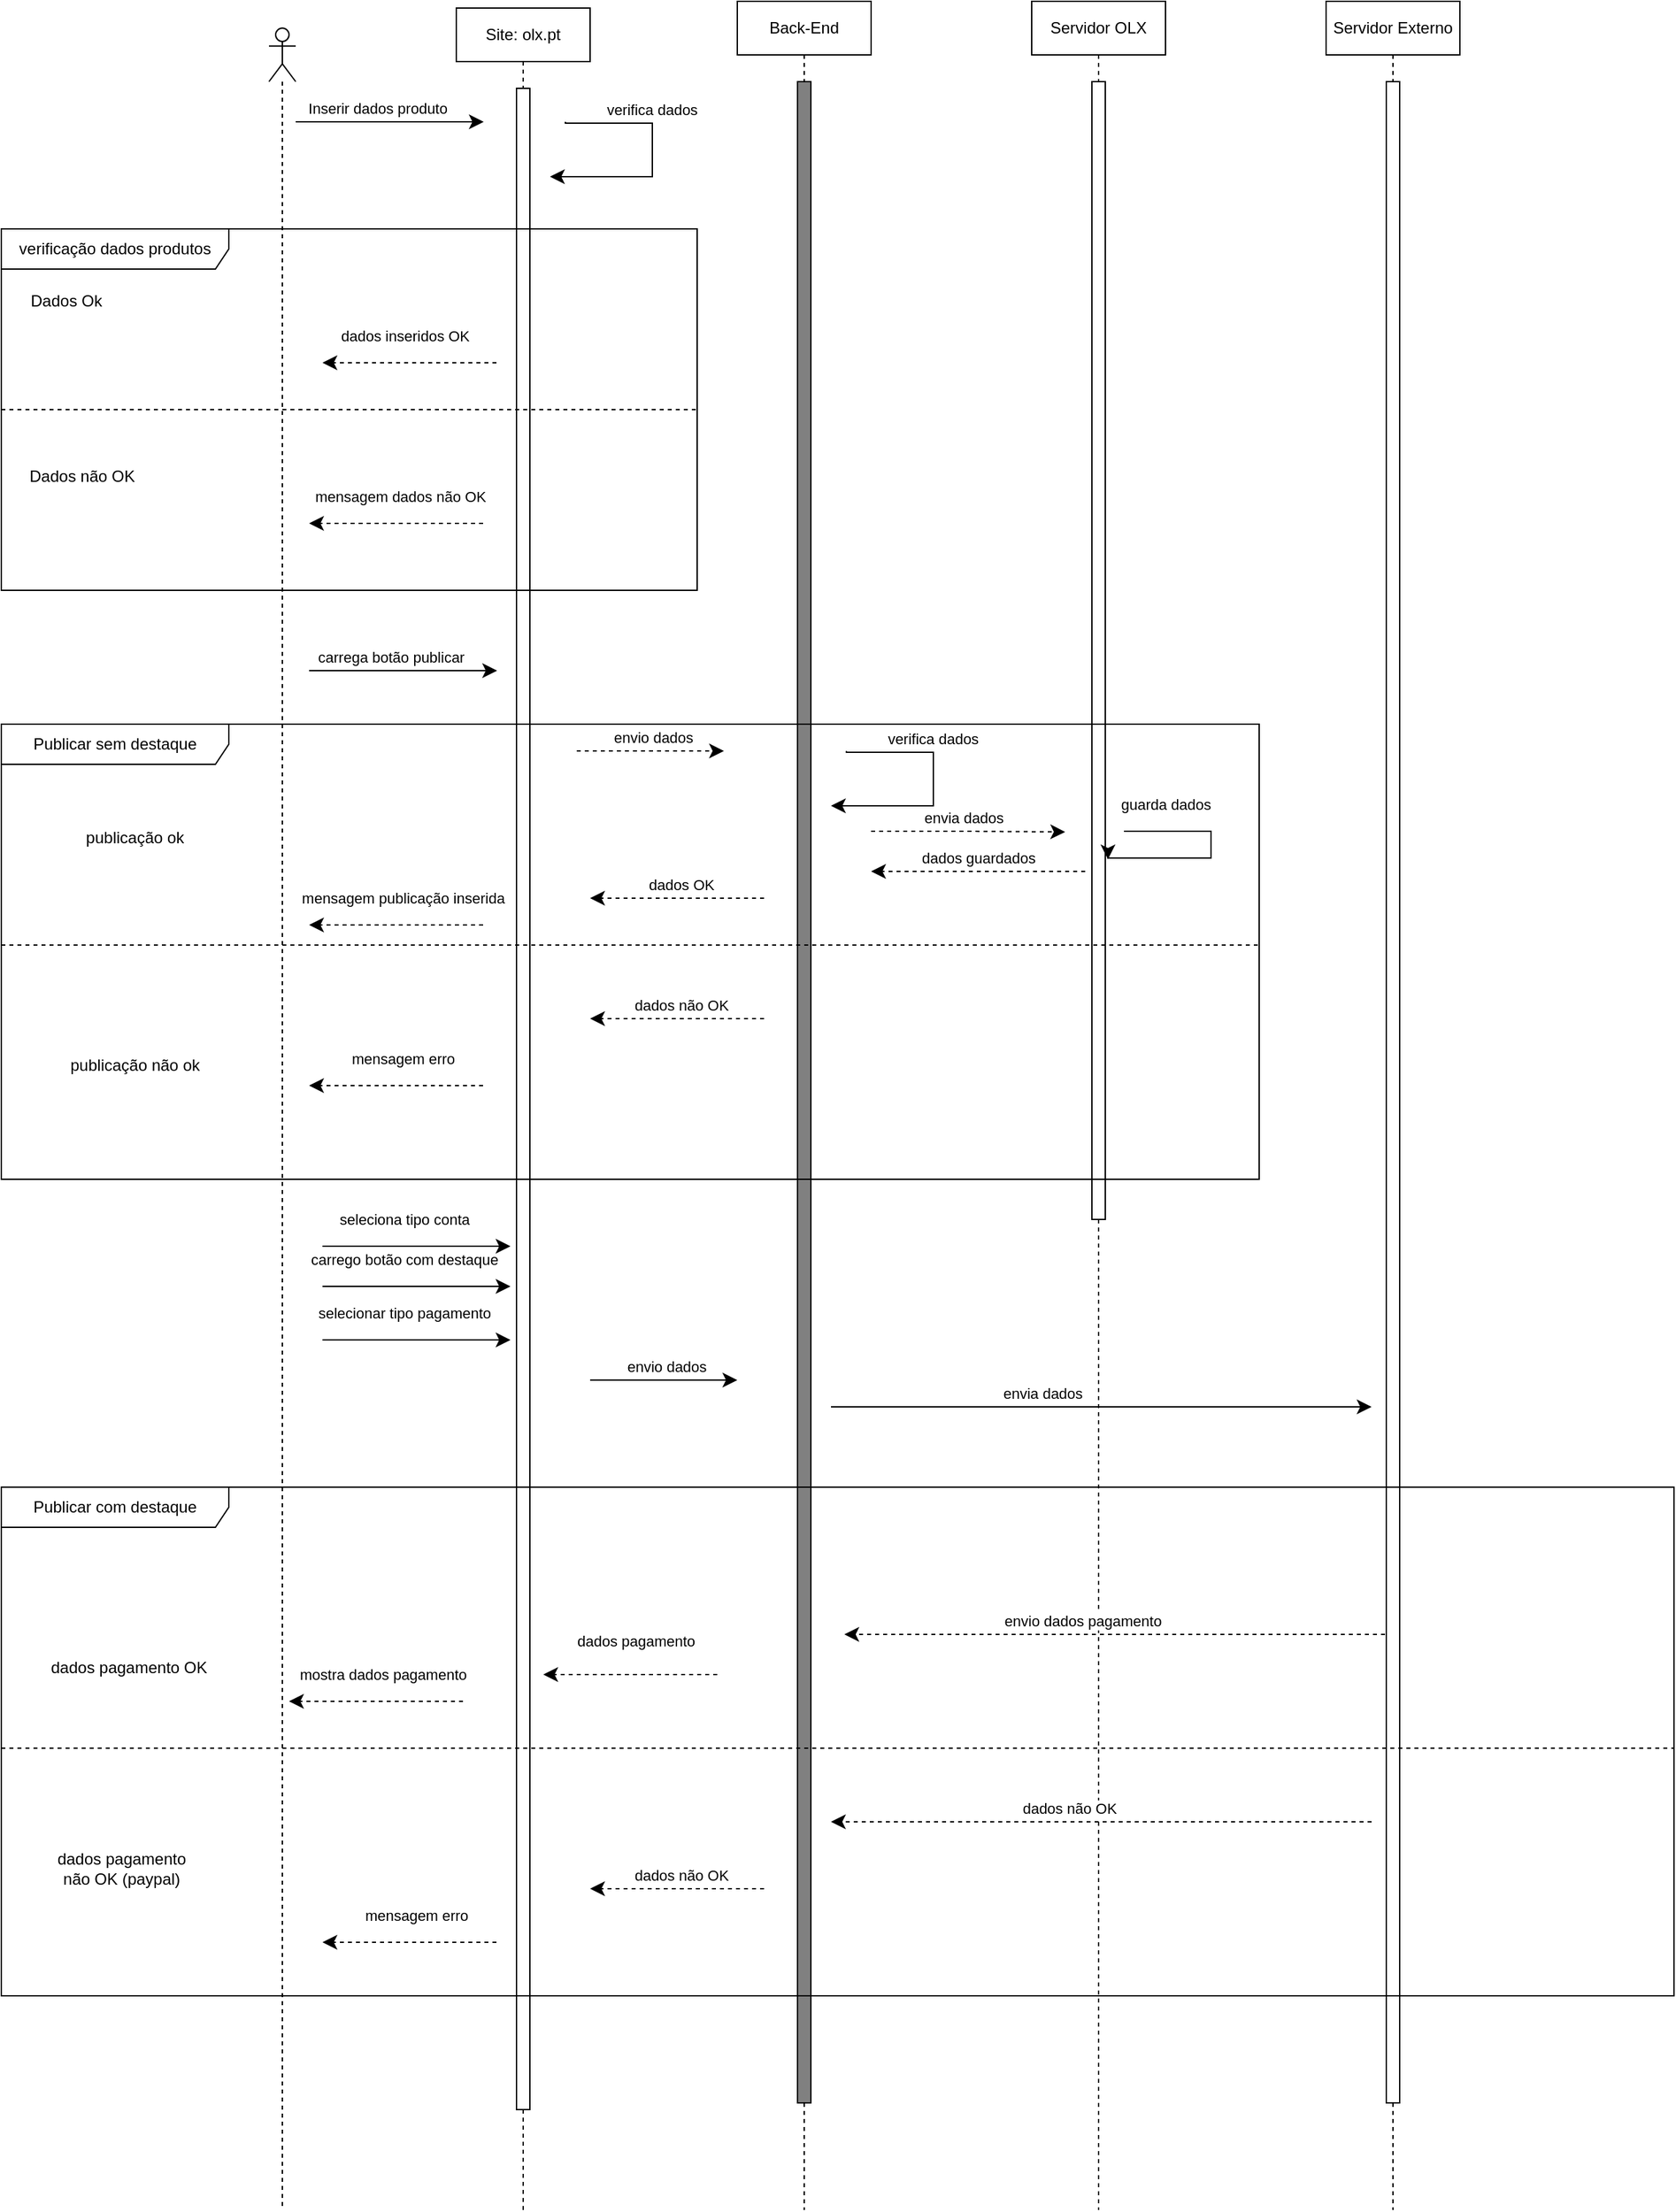 <mxfile version="22.1.21" type="device">
  <diagram name="Página-1" id="Lac5xdruxCOQRcGzFFcc">
    <mxGraphModel dx="1434" dy="761" grid="1" gridSize="10" guides="1" tooltips="1" connect="1" arrows="1" fold="1" page="1" pageScale="1" pageWidth="827" pageHeight="1169" math="0" shadow="0">
      <root>
        <mxCell id="0" />
        <mxCell id="1" parent="0" />
        <mxCell id="zl-BVNV_Rd2z-lB_r9PP-1" value="" style="shape=umlLifeline;perimeter=lifelinePerimeter;whiteSpace=wrap;html=1;container=1;dropTarget=0;collapsible=0;recursiveResize=0;outlineConnect=0;portConstraint=eastwest;newEdgeStyle={&quot;curved&quot;:0,&quot;rounded&quot;:0};participant=umlActor;" parent="1" vertex="1">
          <mxGeometry x="200" y="50" width="20" height="1630" as="geometry" />
        </mxCell>
        <mxCell id="zl-BVNV_Rd2z-lB_r9PP-4" value="Site: olx.pt" style="shape=umlLifeline;perimeter=lifelinePerimeter;whiteSpace=wrap;html=1;container=1;dropTarget=0;collapsible=0;recursiveResize=0;outlineConnect=0;portConstraint=eastwest;newEdgeStyle={&quot;edgeStyle&quot;:&quot;elbowEdgeStyle&quot;,&quot;elbow&quot;:&quot;vertical&quot;,&quot;curved&quot;:0,&quot;rounded&quot;:0};" parent="1" vertex="1">
          <mxGeometry x="340" y="35" width="100" height="1645" as="geometry" />
        </mxCell>
        <mxCell id="zl-BVNV_Rd2z-lB_r9PP-5" value="" style="html=1;points=[[0,0,0,0,5],[0,1,0,0,-5],[1,0,0,0,5],[1,1,0,0,-5]];perimeter=orthogonalPerimeter;outlineConnect=0;targetShapes=umlLifeline;portConstraint=eastwest;newEdgeStyle={&quot;curved&quot;:0,&quot;rounded&quot;:0};" parent="zl-BVNV_Rd2z-lB_r9PP-4" vertex="1">
          <mxGeometry x="45" y="60" width="10" height="1510" as="geometry" />
        </mxCell>
        <mxCell id="zl-BVNV_Rd2z-lB_r9PP-8" value="Servidor OLX" style="shape=umlLifeline;perimeter=lifelinePerimeter;whiteSpace=wrap;html=1;container=1;dropTarget=0;collapsible=0;recursiveResize=0;outlineConnect=0;portConstraint=eastwest;newEdgeStyle={&quot;edgeStyle&quot;:&quot;elbowEdgeStyle&quot;,&quot;elbow&quot;:&quot;vertical&quot;,&quot;curved&quot;:0,&quot;rounded&quot;:0};" parent="1" vertex="1">
          <mxGeometry x="770" y="30" width="100" height="1650" as="geometry" />
        </mxCell>
        <mxCell id="zl-BVNV_Rd2z-lB_r9PP-9" value="" style="html=1;points=[[0,0,0,0,5],[0,1,0,0,-5],[1,0,0,0,5],[1,1,0,0,-5]];perimeter=orthogonalPerimeter;outlineConnect=0;targetShapes=umlLifeline;portConstraint=eastwest;newEdgeStyle={&quot;curved&quot;:0,&quot;rounded&quot;:0};" parent="zl-BVNV_Rd2z-lB_r9PP-8" vertex="1">
          <mxGeometry x="45" y="60" width="10" height="850" as="geometry" />
        </mxCell>
        <mxCell id="zl-BVNV_Rd2z-lB_r9PP-10" value="Servidor Externo" style="shape=umlLifeline;perimeter=lifelinePerimeter;whiteSpace=wrap;html=1;container=1;dropTarget=0;collapsible=0;recursiveResize=0;outlineConnect=0;portConstraint=eastwest;newEdgeStyle={&quot;edgeStyle&quot;:&quot;elbowEdgeStyle&quot;,&quot;elbow&quot;:&quot;vertical&quot;,&quot;curved&quot;:0,&quot;rounded&quot;:0};" parent="1" vertex="1">
          <mxGeometry x="990" y="30" width="100" height="1650" as="geometry" />
        </mxCell>
        <mxCell id="zl-BVNV_Rd2z-lB_r9PP-11" value="" style="html=1;points=[[0,0,0,0,5],[0,1,0,0,-5],[1,0,0,0,5],[1,1,0,0,-5]];perimeter=orthogonalPerimeter;outlineConnect=0;targetShapes=umlLifeline;portConstraint=eastwest;newEdgeStyle={&quot;curved&quot;:0,&quot;rounded&quot;:0};" parent="zl-BVNV_Rd2z-lB_r9PP-10" vertex="1">
          <mxGeometry x="45" y="60" width="10" height="1510" as="geometry" />
        </mxCell>
        <mxCell id="zl-BVNV_Rd2z-lB_r9PP-13" value="" style="endArrow=classic;startArrow=none;endFill=1;startFill=0;endSize=8;html=1;verticalAlign=bottom;labelBackgroundColor=none;strokeWidth=1;rounded=0;" parent="1" edge="1">
          <mxGeometry width="160" relative="1" as="geometry">
            <mxPoint x="220" y="120" as="sourcePoint" />
            <mxPoint x="360.5" y="120" as="targetPoint" />
            <Array as="points">
              <mxPoint x="290.5" y="120" />
            </Array>
          </mxGeometry>
        </mxCell>
        <mxCell id="zl-BVNV_Rd2z-lB_r9PP-14" value="Inserir dados produto" style="edgeLabel;html=1;align=center;verticalAlign=middle;resizable=0;points=[];" parent="zl-BVNV_Rd2z-lB_r9PP-13" vertex="1" connectable="0">
          <mxGeometry x="-0.313" y="-2" relative="1" as="geometry">
            <mxPoint x="12" y="-12" as="offset" />
          </mxGeometry>
        </mxCell>
        <mxCell id="zl-BVNV_Rd2z-lB_r9PP-22" value="" style="endArrow=classic;startArrow=none;endFill=1;startFill=0;endSize=8;html=1;verticalAlign=bottom;labelBackgroundColor=none;strokeWidth=1;rounded=0;edgeStyle=orthogonalEdgeStyle;" parent="1" edge="1">
          <mxGeometry width="160" relative="1" as="geometry">
            <mxPoint x="421.5" y="120" as="sourcePoint" />
            <mxPoint x="410" y="161" as="targetPoint" />
            <Array as="points">
              <mxPoint x="421.5" y="121" />
              <mxPoint x="486.5" y="121" />
              <mxPoint x="486.5" y="161" />
            </Array>
          </mxGeometry>
        </mxCell>
        <mxCell id="zl-BVNV_Rd2z-lB_r9PP-23" value="verifica dados" style="edgeLabel;html=1;align=center;verticalAlign=middle;resizable=0;points=[];" parent="zl-BVNV_Rd2z-lB_r9PP-22" vertex="1" connectable="0">
          <mxGeometry x="-0.313" y="-2" relative="1" as="geometry">
            <mxPoint x="3" y="-12" as="offset" />
          </mxGeometry>
        </mxCell>
        <mxCell id="zl-BVNV_Rd2z-lB_r9PP-34" value="Back-End" style="shape=umlLifeline;perimeter=lifelinePerimeter;whiteSpace=wrap;html=1;container=1;dropTarget=0;collapsible=0;recursiveResize=0;outlineConnect=0;portConstraint=eastwest;newEdgeStyle={&quot;edgeStyle&quot;:&quot;elbowEdgeStyle&quot;,&quot;elbow&quot;:&quot;vertical&quot;,&quot;curved&quot;:0,&quot;rounded&quot;:0};" parent="1" vertex="1">
          <mxGeometry x="550" y="30" width="100" height="1650" as="geometry" />
        </mxCell>
        <mxCell id="zl-BVNV_Rd2z-lB_r9PP-35" value="" style="html=1;points=[[0,0,0,0,5],[0,1,0,0,-5],[1,0,0,0,5],[1,1,0,0,-5]];perimeter=orthogonalPerimeter;outlineConnect=0;targetShapes=umlLifeline;portConstraint=eastwest;newEdgeStyle={&quot;curved&quot;:0,&quot;rounded&quot;:0};fillColor=#808080;" parent="zl-BVNV_Rd2z-lB_r9PP-34" vertex="1">
          <mxGeometry x="45" y="60" width="10" height="1510" as="geometry" />
        </mxCell>
        <mxCell id="zl-BVNV_Rd2z-lB_r9PP-57" value="verificação dados produtos" style="shape=umlFrame;whiteSpace=wrap;html=1;pointerEvents=0;recursiveResize=0;container=1;collapsible=0;width=170;" parent="1" vertex="1">
          <mxGeometry y="200" width="520" height="270" as="geometry" />
        </mxCell>
        <mxCell id="zl-BVNV_Rd2z-lB_r9PP-58" value="Dados Ok" style="text;html=1;" parent="zl-BVNV_Rd2z-lB_r9PP-57" vertex="1">
          <mxGeometry width="100" height="20" relative="1" as="geometry">
            <mxPoint x="20" y="40" as="offset" />
          </mxGeometry>
        </mxCell>
        <mxCell id="zl-BVNV_Rd2z-lB_r9PP-59" value="" style="line;strokeWidth=1;dashed=1;labelPosition=center;verticalLabelPosition=bottom;align=left;verticalAlign=top;spacingLeft=20;spacingTop=15;html=1;whiteSpace=wrap;" parent="zl-BVNV_Rd2z-lB_r9PP-57" vertex="1">
          <mxGeometry y="130" width="520" height="10" as="geometry" />
        </mxCell>
        <mxCell id="zl-BVNV_Rd2z-lB_r9PP-87" value="" style="endArrow=classic;startArrow=none;endFill=1;startFill=0;endSize=8;html=1;verticalAlign=bottom;dashed=1;labelBackgroundColor=none;rounded=0;" parent="zl-BVNV_Rd2z-lB_r9PP-57" edge="1">
          <mxGeometry width="160" relative="1" as="geometry">
            <mxPoint x="360" y="220" as="sourcePoint" />
            <mxPoint x="230" y="220" as="targetPoint" />
          </mxGeometry>
        </mxCell>
        <mxCell id="zl-BVNV_Rd2z-lB_r9PP-88" value="mensagem dados não OK" style="edgeLabel;html=1;align=center;verticalAlign=middle;resizable=0;points=[];" parent="zl-BVNV_Rd2z-lB_r9PP-87" vertex="1" connectable="0">
          <mxGeometry x="0.2" relative="1" as="geometry">
            <mxPoint x="16" y="-20" as="offset" />
          </mxGeometry>
        </mxCell>
        <mxCell id="zl-BVNV_Rd2z-lB_r9PP-107" value="" style="endArrow=classic;startArrow=none;endFill=1;startFill=0;endSize=8;html=1;verticalAlign=bottom;dashed=1;labelBackgroundColor=none;rounded=0;" parent="zl-BVNV_Rd2z-lB_r9PP-57" edge="1">
          <mxGeometry width="160" relative="1" as="geometry">
            <mxPoint x="370" y="100" as="sourcePoint" />
            <mxPoint x="240" y="100" as="targetPoint" />
          </mxGeometry>
        </mxCell>
        <mxCell id="zl-BVNV_Rd2z-lB_r9PP-108" value="&amp;nbsp;dados inseridos OK" style="edgeLabel;html=1;align=center;verticalAlign=middle;resizable=0;points=[];" parent="zl-BVNV_Rd2z-lB_r9PP-107" vertex="1" connectable="0">
          <mxGeometry x="0.2" relative="1" as="geometry">
            <mxPoint x="8" y="-20" as="offset" />
          </mxGeometry>
        </mxCell>
        <mxCell id="6IAfeoGBQtWTbhFF_gok-45" value="Dados não OK" style="text;html=1;align=center;verticalAlign=middle;resizable=0;points=[];autosize=1;strokeColor=none;fillColor=none;" vertex="1" parent="zl-BVNV_Rd2z-lB_r9PP-57">
          <mxGeometry x="10" y="170" width="100" height="30" as="geometry" />
        </mxCell>
        <mxCell id="zl-BVNV_Rd2z-lB_r9PP-89" value="Publicar sem destaque" style="shape=umlFrame;whiteSpace=wrap;html=1;pointerEvents=0;recursiveResize=0;container=1;collapsible=0;width=170;" parent="1" vertex="1">
          <mxGeometry y="570" width="940" height="340" as="geometry" />
        </mxCell>
        <mxCell id="zl-BVNV_Rd2z-lB_r9PP-91" value="" style="line;strokeWidth=1;dashed=1;labelPosition=center;verticalLabelPosition=bottom;align=left;verticalAlign=top;spacingLeft=20;spacingTop=15;html=1;whiteSpace=wrap;" parent="zl-BVNV_Rd2z-lB_r9PP-89" vertex="1">
          <mxGeometry y="160" width="940" height="10" as="geometry" />
        </mxCell>
        <mxCell id="zl-BVNV_Rd2z-lB_r9PP-97" value="" style="endArrow=classic;startArrow=none;endFill=1;startFill=0;endSize=8;html=1;verticalAlign=bottom;labelBackgroundColor=none;strokeWidth=1;rounded=0;dashed=1;" parent="zl-BVNV_Rd2z-lB_r9PP-89" edge="1">
          <mxGeometry width="160" relative="1" as="geometry">
            <mxPoint x="650" y="80" as="sourcePoint" />
            <mxPoint x="795" y="80.5" as="targetPoint" />
            <Array as="points">
              <mxPoint x="720.5" y="80" />
            </Array>
          </mxGeometry>
        </mxCell>
        <mxCell id="zl-BVNV_Rd2z-lB_r9PP-98" value="envia dados" style="edgeLabel;html=1;align=center;verticalAlign=middle;resizable=0;points=[];" parent="zl-BVNV_Rd2z-lB_r9PP-97" vertex="1" connectable="0">
          <mxGeometry x="-0.313" y="-2" relative="1" as="geometry">
            <mxPoint x="19" y="-12" as="offset" />
          </mxGeometry>
        </mxCell>
        <mxCell id="zl-BVNV_Rd2z-lB_r9PP-99" value="" style="endArrow=classic;startArrow=none;endFill=1;startFill=0;endSize=8;html=1;verticalAlign=bottom;labelBackgroundColor=none;strokeWidth=1;rounded=0;dashed=1;" parent="zl-BVNV_Rd2z-lB_r9PP-89" edge="1">
          <mxGeometry width="160" relative="1" as="geometry">
            <mxPoint x="430" y="20" as="sourcePoint" />
            <mxPoint x="540" y="20" as="targetPoint" />
            <Array as="points" />
          </mxGeometry>
        </mxCell>
        <mxCell id="zl-BVNV_Rd2z-lB_r9PP-100" value="envio dados" style="edgeLabel;html=1;align=center;verticalAlign=middle;resizable=0;points=[];" parent="zl-BVNV_Rd2z-lB_r9PP-99" vertex="1" connectable="0">
          <mxGeometry x="-0.313" y="-2" relative="1" as="geometry">
            <mxPoint x="19" y="-12" as="offset" />
          </mxGeometry>
        </mxCell>
        <mxCell id="zl-BVNV_Rd2z-lB_r9PP-101" value="" style="endArrow=classic;startArrow=none;endFill=1;startFill=0;endSize=8;html=1;verticalAlign=bottom;labelBackgroundColor=none;strokeWidth=1;rounded=0;edgeStyle=orthogonalEdgeStyle;" parent="zl-BVNV_Rd2z-lB_r9PP-89" edge="1">
          <mxGeometry width="160" relative="1" as="geometry">
            <mxPoint x="631.5" y="20" as="sourcePoint" />
            <mxPoint x="620" y="61" as="targetPoint" />
            <Array as="points">
              <mxPoint x="631.5" y="21" />
              <mxPoint x="696.5" y="21" />
              <mxPoint x="696.5" y="61" />
            </Array>
          </mxGeometry>
        </mxCell>
        <mxCell id="zl-BVNV_Rd2z-lB_r9PP-102" value="verifica dados" style="edgeLabel;html=1;align=center;verticalAlign=middle;resizable=0;points=[];" parent="zl-BVNV_Rd2z-lB_r9PP-101" vertex="1" connectable="0">
          <mxGeometry x="-0.313" y="-2" relative="1" as="geometry">
            <mxPoint x="3" y="-12" as="offset" />
          </mxGeometry>
        </mxCell>
        <mxCell id="zl-BVNV_Rd2z-lB_r9PP-103" value="" style="endArrow=classic;startArrow=none;endFill=1;startFill=0;endSize=8;html=1;verticalAlign=bottom;dashed=1;labelBackgroundColor=none;rounded=0;" parent="zl-BVNV_Rd2z-lB_r9PP-89" edge="1">
          <mxGeometry width="160" relative="1" as="geometry">
            <mxPoint x="810" y="110" as="sourcePoint" />
            <mxPoint x="650" y="110" as="targetPoint" />
          </mxGeometry>
        </mxCell>
        <mxCell id="zl-BVNV_Rd2z-lB_r9PP-104" value="dados guardados" style="edgeLabel;html=1;align=center;verticalAlign=middle;resizable=0;points=[];" parent="zl-BVNV_Rd2z-lB_r9PP-103" vertex="1" connectable="0">
          <mxGeometry x="0.2" relative="1" as="geometry">
            <mxPoint x="16" y="-10" as="offset" />
          </mxGeometry>
        </mxCell>
        <mxCell id="zl-BVNV_Rd2z-lB_r9PP-105" value="" style="endArrow=classic;startArrow=none;endFill=1;startFill=0;endSize=8;html=1;verticalAlign=bottom;dashed=1;labelBackgroundColor=none;rounded=0;" parent="zl-BVNV_Rd2z-lB_r9PP-89" edge="1">
          <mxGeometry width="160" relative="1" as="geometry">
            <mxPoint x="570" y="130" as="sourcePoint" />
            <mxPoint x="440" y="130" as="targetPoint" />
          </mxGeometry>
        </mxCell>
        <mxCell id="zl-BVNV_Rd2z-lB_r9PP-106" value="dados OK" style="edgeLabel;html=1;align=center;verticalAlign=middle;resizable=0;points=[];" parent="zl-BVNV_Rd2z-lB_r9PP-105" vertex="1" connectable="0">
          <mxGeometry x="0.2" relative="1" as="geometry">
            <mxPoint x="16" y="-10" as="offset" />
          </mxGeometry>
        </mxCell>
        <mxCell id="zl-BVNV_Rd2z-lB_r9PP-74" value="" style="endArrow=classic;startArrow=none;endFill=1;startFill=0;endSize=8;html=1;verticalAlign=bottom;dashed=1;labelBackgroundColor=none;rounded=0;" parent="zl-BVNV_Rd2z-lB_r9PP-89" edge="1">
          <mxGeometry width="160" relative="1" as="geometry">
            <mxPoint x="360" y="270" as="sourcePoint" />
            <mxPoint x="230" y="270" as="targetPoint" />
          </mxGeometry>
        </mxCell>
        <mxCell id="zl-BVNV_Rd2z-lB_r9PP-75" value="mensagem erro" style="edgeLabel;html=1;align=center;verticalAlign=middle;resizable=0;points=[];" parent="zl-BVNV_Rd2z-lB_r9PP-74" vertex="1" connectable="0">
          <mxGeometry x="0.2" relative="1" as="geometry">
            <mxPoint x="18" y="-20" as="offset" />
          </mxGeometry>
        </mxCell>
        <mxCell id="6IAfeoGBQtWTbhFF_gok-1" value="" style="endArrow=classic;startArrow=none;endFill=1;startFill=0;endSize=8;html=1;verticalAlign=bottom;labelBackgroundColor=none;strokeWidth=1;rounded=0;edgeStyle=orthogonalEdgeStyle;" edge="1" parent="zl-BVNV_Rd2z-lB_r9PP-89">
          <mxGeometry width="160" relative="1" as="geometry">
            <mxPoint x="839" y="80" as="sourcePoint" />
            <mxPoint x="827" y="101" as="targetPoint" />
            <Array as="points">
              <mxPoint x="839" y="80" />
              <mxPoint x="904" y="80" />
              <mxPoint x="904" y="100" />
            </Array>
          </mxGeometry>
        </mxCell>
        <mxCell id="6IAfeoGBQtWTbhFF_gok-2" value="guarda dados" style="edgeLabel;html=1;align=center;verticalAlign=middle;resizable=0;points=[];" vertex="1" connectable="0" parent="6IAfeoGBQtWTbhFF_gok-1">
          <mxGeometry x="-0.313" y="-2" relative="1" as="geometry">
            <mxPoint x="-25" y="-22" as="offset" />
          </mxGeometry>
        </mxCell>
        <mxCell id="6IAfeoGBQtWTbhFF_gok-3" value="" style="endArrow=classic;startArrow=none;endFill=1;startFill=0;endSize=8;html=1;verticalAlign=bottom;dashed=1;labelBackgroundColor=none;rounded=0;" edge="1" parent="zl-BVNV_Rd2z-lB_r9PP-89">
          <mxGeometry width="160" relative="1" as="geometry">
            <mxPoint x="570" y="220" as="sourcePoint" />
            <mxPoint x="440" y="220" as="targetPoint" />
          </mxGeometry>
        </mxCell>
        <mxCell id="6IAfeoGBQtWTbhFF_gok-4" value="dados não OK" style="edgeLabel;html=1;align=center;verticalAlign=middle;resizable=0;points=[];" vertex="1" connectable="0" parent="6IAfeoGBQtWTbhFF_gok-3">
          <mxGeometry x="0.2" relative="1" as="geometry">
            <mxPoint x="16" y="-10" as="offset" />
          </mxGeometry>
        </mxCell>
        <mxCell id="6IAfeoGBQtWTbhFF_gok-5" value="" style="endArrow=classic;startArrow=none;endFill=1;startFill=0;endSize=8;html=1;verticalAlign=bottom;dashed=1;labelBackgroundColor=none;rounded=0;" edge="1" parent="zl-BVNV_Rd2z-lB_r9PP-89">
          <mxGeometry width="160" relative="1" as="geometry">
            <mxPoint x="360" y="150" as="sourcePoint" />
            <mxPoint x="230" y="150" as="targetPoint" />
          </mxGeometry>
        </mxCell>
        <mxCell id="6IAfeoGBQtWTbhFF_gok-6" value="mensagem publicação inserida" style="edgeLabel;html=1;align=center;verticalAlign=middle;resizable=0;points=[];" vertex="1" connectable="0" parent="6IAfeoGBQtWTbhFF_gok-5">
          <mxGeometry x="0.2" relative="1" as="geometry">
            <mxPoint x="18" y="-20" as="offset" />
          </mxGeometry>
        </mxCell>
        <mxCell id="6IAfeoGBQtWTbhFF_gok-8" value="publicação ok" style="text;html=1;strokeColor=none;fillColor=none;align=center;verticalAlign=middle;whiteSpace=wrap;rounded=0;" vertex="1" parent="zl-BVNV_Rd2z-lB_r9PP-89">
          <mxGeometry x="50" y="70" width="100" height="30" as="geometry" />
        </mxCell>
        <mxCell id="6IAfeoGBQtWTbhFF_gok-9" value="publicação não ok" style="text;html=1;strokeColor=none;fillColor=none;align=center;verticalAlign=middle;whiteSpace=wrap;rounded=0;" vertex="1" parent="zl-BVNV_Rd2z-lB_r9PP-89">
          <mxGeometry x="50" y="240" width="100" height="30" as="geometry" />
        </mxCell>
        <mxCell id="zl-BVNV_Rd2z-lB_r9PP-95" value="" style="endArrow=classic;startArrow=none;endFill=1;startFill=0;endSize=8;html=1;verticalAlign=bottom;labelBackgroundColor=none;strokeWidth=1;rounded=0;" parent="1" edge="1">
          <mxGeometry width="160" relative="1" as="geometry">
            <mxPoint x="230" y="530" as="sourcePoint" />
            <mxPoint x="370.5" y="530" as="targetPoint" />
            <Array as="points">
              <mxPoint x="300.5" y="530" />
            </Array>
          </mxGeometry>
        </mxCell>
        <mxCell id="zl-BVNV_Rd2z-lB_r9PP-96" value="carrega botão publicar" style="edgeLabel;html=1;align=center;verticalAlign=middle;resizable=0;points=[];" parent="zl-BVNV_Rd2z-lB_r9PP-95" vertex="1" connectable="0">
          <mxGeometry x="-0.313" y="-2" relative="1" as="geometry">
            <mxPoint x="12" y="-12" as="offset" />
          </mxGeometry>
        </mxCell>
        <mxCell id="6IAfeoGBQtWTbhFF_gok-10" value="Publicar com destaque" style="shape=umlFrame;whiteSpace=wrap;html=1;pointerEvents=0;recursiveResize=0;container=1;collapsible=0;width=170;" vertex="1" parent="1">
          <mxGeometry y="1140" width="1250" height="380" as="geometry" />
        </mxCell>
        <mxCell id="6IAfeoGBQtWTbhFF_gok-11" value="" style="line;strokeWidth=1;dashed=1;labelPosition=center;verticalLabelPosition=bottom;align=left;verticalAlign=top;spacingLeft=20;spacingTop=15;html=1;whiteSpace=wrap;" vertex="1" parent="6IAfeoGBQtWTbhFF_gok-10">
          <mxGeometry y="190" width="1250" height="10" as="geometry" />
        </mxCell>
        <mxCell id="6IAfeoGBQtWTbhFF_gok-22" value="" style="endArrow=classic;startArrow=none;endFill=1;startFill=0;endSize=8;html=1;verticalAlign=bottom;dashed=1;labelBackgroundColor=none;rounded=0;" edge="1" parent="6IAfeoGBQtWTbhFF_gok-10">
          <mxGeometry width="160" relative="1" as="geometry">
            <mxPoint x="370" y="340" as="sourcePoint" />
            <mxPoint x="240" y="340" as="targetPoint" />
          </mxGeometry>
        </mxCell>
        <mxCell id="6IAfeoGBQtWTbhFF_gok-23" value="mensagem erro" style="edgeLabel;html=1;align=center;verticalAlign=middle;resizable=0;points=[];" vertex="1" connectable="0" parent="6IAfeoGBQtWTbhFF_gok-22">
          <mxGeometry x="0.2" relative="1" as="geometry">
            <mxPoint x="18" y="-20" as="offset" />
          </mxGeometry>
        </mxCell>
        <mxCell id="6IAfeoGBQtWTbhFF_gok-26" value="" style="endArrow=classic;startArrow=none;endFill=1;startFill=0;endSize=8;html=1;verticalAlign=bottom;dashed=1;labelBackgroundColor=none;rounded=0;" edge="1" parent="6IAfeoGBQtWTbhFF_gok-10">
          <mxGeometry width="160" relative="1" as="geometry">
            <mxPoint x="570" y="300" as="sourcePoint" />
            <mxPoint x="440" y="300" as="targetPoint" />
          </mxGeometry>
        </mxCell>
        <mxCell id="6IAfeoGBQtWTbhFF_gok-27" value="dados não OK" style="edgeLabel;html=1;align=center;verticalAlign=middle;resizable=0;points=[];" vertex="1" connectable="0" parent="6IAfeoGBQtWTbhFF_gok-26">
          <mxGeometry x="0.2" relative="1" as="geometry">
            <mxPoint x="16" y="-10" as="offset" />
          </mxGeometry>
        </mxCell>
        <mxCell id="6IAfeoGBQtWTbhFF_gok-31" value="dados pagamento não OK (paypal)" style="text;html=1;strokeColor=none;fillColor=none;align=center;verticalAlign=middle;whiteSpace=wrap;rounded=0;" vertex="1" parent="6IAfeoGBQtWTbhFF_gok-10">
          <mxGeometry x="40" y="270" width="100" height="30" as="geometry" />
        </mxCell>
        <mxCell id="6IAfeoGBQtWTbhFF_gok-18" value="" style="endArrow=classic;startArrow=none;endFill=1;startFill=0;endSize=8;html=1;verticalAlign=bottom;dashed=1;labelBackgroundColor=none;rounded=0;" edge="1" parent="6IAfeoGBQtWTbhFF_gok-10">
          <mxGeometry width="160" relative="1" as="geometry">
            <mxPoint x="1034" y="110" as="sourcePoint" />
            <mxPoint x="630" y="110" as="targetPoint" />
          </mxGeometry>
        </mxCell>
        <mxCell id="6IAfeoGBQtWTbhFF_gok-19" value="envio dados pagamento" style="edgeLabel;html=1;align=center;verticalAlign=middle;resizable=0;points=[];" vertex="1" connectable="0" parent="6IAfeoGBQtWTbhFF_gok-18">
          <mxGeometry x="0.2" relative="1" as="geometry">
            <mxPoint x="16" y="-10" as="offset" />
          </mxGeometry>
        </mxCell>
        <mxCell id="6IAfeoGBQtWTbhFF_gok-20" value="" style="endArrow=classic;startArrow=none;endFill=1;startFill=0;endSize=8;html=1;verticalAlign=bottom;dashed=1;labelBackgroundColor=none;rounded=0;" edge="1" parent="6IAfeoGBQtWTbhFF_gok-10">
          <mxGeometry width="160" relative="1" as="geometry">
            <mxPoint x="535" y="140" as="sourcePoint" />
            <mxPoint x="405" y="140" as="targetPoint" />
          </mxGeometry>
        </mxCell>
        <mxCell id="6IAfeoGBQtWTbhFF_gok-21" value="dados pagamento" style="edgeLabel;html=1;align=center;verticalAlign=middle;resizable=0;points=[];" vertex="1" connectable="0" parent="6IAfeoGBQtWTbhFF_gok-20">
          <mxGeometry x="0.2" relative="1" as="geometry">
            <mxPoint x="17" y="-25" as="offset" />
          </mxGeometry>
        </mxCell>
        <mxCell id="6IAfeoGBQtWTbhFF_gok-28" value="" style="endArrow=classic;startArrow=none;endFill=1;startFill=0;endSize=8;html=1;verticalAlign=bottom;dashed=1;labelBackgroundColor=none;rounded=0;" edge="1" parent="6IAfeoGBQtWTbhFF_gok-10">
          <mxGeometry width="160" relative="1" as="geometry">
            <mxPoint x="345" y="160" as="sourcePoint" />
            <mxPoint x="215" y="160" as="targetPoint" />
          </mxGeometry>
        </mxCell>
        <mxCell id="6IAfeoGBQtWTbhFF_gok-29" value="mostra dados pagamento" style="edgeLabel;html=1;align=center;verticalAlign=middle;resizable=0;points=[];" vertex="1" connectable="0" parent="6IAfeoGBQtWTbhFF_gok-28">
          <mxGeometry x="0.2" relative="1" as="geometry">
            <mxPoint x="18" y="-20" as="offset" />
          </mxGeometry>
        </mxCell>
        <mxCell id="6IAfeoGBQtWTbhFF_gok-42" value="dados pagamento OK" style="text;html=1;align=center;verticalAlign=middle;resizable=0;points=[];autosize=1;strokeColor=none;fillColor=none;" vertex="1" parent="6IAfeoGBQtWTbhFF_gok-10">
          <mxGeometry x="25" y="120" width="140" height="30" as="geometry" />
        </mxCell>
        <mxCell id="6IAfeoGBQtWTbhFF_gok-43" value="" style="endArrow=classic;startArrow=none;endFill=1;startFill=0;endSize=8;html=1;verticalAlign=bottom;dashed=1;labelBackgroundColor=none;rounded=0;" edge="1" parent="6IAfeoGBQtWTbhFF_gok-10">
          <mxGeometry width="160" relative="1" as="geometry">
            <mxPoint x="1024" y="250" as="sourcePoint" />
            <mxPoint x="620" y="250" as="targetPoint" />
          </mxGeometry>
        </mxCell>
        <mxCell id="6IAfeoGBQtWTbhFF_gok-44" value="dados não OK" style="edgeLabel;html=1;align=center;verticalAlign=middle;resizable=0;points=[];" vertex="1" connectable="0" parent="6IAfeoGBQtWTbhFF_gok-43">
          <mxGeometry x="0.2" relative="1" as="geometry">
            <mxPoint x="16" y="-10" as="offset" />
          </mxGeometry>
        </mxCell>
        <mxCell id="6IAfeoGBQtWTbhFF_gok-32" value="" style="endArrow=classic;startArrow=none;endFill=1;startFill=0;endSize=8;html=1;verticalAlign=bottom;labelBackgroundColor=none;strokeWidth=1;rounded=0;" edge="1" parent="1">
          <mxGeometry width="160" relative="1" as="geometry">
            <mxPoint x="240" y="990" as="sourcePoint" />
            <mxPoint x="380.5" y="990" as="targetPoint" />
            <Array as="points">
              <mxPoint x="310.5" y="990" />
            </Array>
          </mxGeometry>
        </mxCell>
        <mxCell id="6IAfeoGBQtWTbhFF_gok-33" value="carrego botão com destaque" style="edgeLabel;html=1;align=center;verticalAlign=middle;resizable=0;points=[];" vertex="1" connectable="0" parent="6IAfeoGBQtWTbhFF_gok-32">
          <mxGeometry x="-0.313" y="-2" relative="1" as="geometry">
            <mxPoint x="12" y="-22" as="offset" />
          </mxGeometry>
        </mxCell>
        <mxCell id="6IAfeoGBQtWTbhFF_gok-34" value="" style="endArrow=classic;startArrow=none;endFill=1;startFill=0;endSize=8;html=1;verticalAlign=bottom;labelBackgroundColor=none;strokeWidth=1;rounded=0;" edge="1" parent="1">
          <mxGeometry width="160" relative="1" as="geometry">
            <mxPoint x="240" y="960" as="sourcePoint" />
            <mxPoint x="380.5" y="960" as="targetPoint" />
            <Array as="points">
              <mxPoint x="310.5" y="960" />
            </Array>
          </mxGeometry>
        </mxCell>
        <mxCell id="6IAfeoGBQtWTbhFF_gok-35" value="seleciona tipo conta" style="edgeLabel;html=1;align=center;verticalAlign=middle;resizable=0;points=[];" vertex="1" connectable="0" parent="6IAfeoGBQtWTbhFF_gok-34">
          <mxGeometry x="-0.313" y="-2" relative="1" as="geometry">
            <mxPoint x="12" y="-22" as="offset" />
          </mxGeometry>
        </mxCell>
        <mxCell id="6IAfeoGBQtWTbhFF_gok-36" value="" style="endArrow=classic;startArrow=none;endFill=1;startFill=0;endSize=8;html=1;verticalAlign=bottom;labelBackgroundColor=none;strokeWidth=1;rounded=0;" edge="1" parent="1">
          <mxGeometry width="160" relative="1" as="geometry">
            <mxPoint x="240" y="1030" as="sourcePoint" />
            <mxPoint x="380.5" y="1030" as="targetPoint" />
            <Array as="points">
              <mxPoint x="310.5" y="1030" />
            </Array>
          </mxGeometry>
        </mxCell>
        <mxCell id="6IAfeoGBQtWTbhFF_gok-37" value="selecionar tipo pagamento" style="edgeLabel;html=1;align=center;verticalAlign=middle;resizable=0;points=[];" vertex="1" connectable="0" parent="6IAfeoGBQtWTbhFF_gok-36">
          <mxGeometry x="-0.313" y="-2" relative="1" as="geometry">
            <mxPoint x="12" y="-22" as="offset" />
          </mxGeometry>
        </mxCell>
        <mxCell id="6IAfeoGBQtWTbhFF_gok-14" value="" style="endArrow=classic;startArrow=none;endFill=1;startFill=0;endSize=8;html=1;verticalAlign=bottom;labelBackgroundColor=none;strokeWidth=1;rounded=0;" edge="1" parent="1">
          <mxGeometry width="160" relative="1" as="geometry">
            <mxPoint x="440" y="1060" as="sourcePoint" />
            <mxPoint x="550" y="1060" as="targetPoint" />
            <Array as="points" />
          </mxGeometry>
        </mxCell>
        <mxCell id="6IAfeoGBQtWTbhFF_gok-15" value="envio dados" style="edgeLabel;html=1;align=center;verticalAlign=middle;resizable=0;points=[];" vertex="1" connectable="0" parent="6IAfeoGBQtWTbhFF_gok-14">
          <mxGeometry x="-0.313" y="-2" relative="1" as="geometry">
            <mxPoint x="19" y="-12" as="offset" />
          </mxGeometry>
        </mxCell>
        <mxCell id="6IAfeoGBQtWTbhFF_gok-12" value="" style="endArrow=classic;startArrow=none;endFill=1;startFill=0;endSize=8;html=1;verticalAlign=bottom;labelBackgroundColor=none;strokeWidth=1;rounded=0;" edge="1" parent="1">
          <mxGeometry width="160" relative="1" as="geometry">
            <mxPoint x="620" y="1080" as="sourcePoint" />
            <mxPoint x="1024" y="1080" as="targetPoint" />
            <Array as="points">
              <mxPoint x="690.5" y="1080" />
            </Array>
          </mxGeometry>
        </mxCell>
        <mxCell id="6IAfeoGBQtWTbhFF_gok-13" value="envia dados" style="edgeLabel;html=1;align=center;verticalAlign=middle;resizable=0;points=[];" vertex="1" connectable="0" parent="6IAfeoGBQtWTbhFF_gok-12">
          <mxGeometry x="-0.313" y="-2" relative="1" as="geometry">
            <mxPoint x="19" y="-12" as="offset" />
          </mxGeometry>
        </mxCell>
      </root>
    </mxGraphModel>
  </diagram>
</mxfile>
